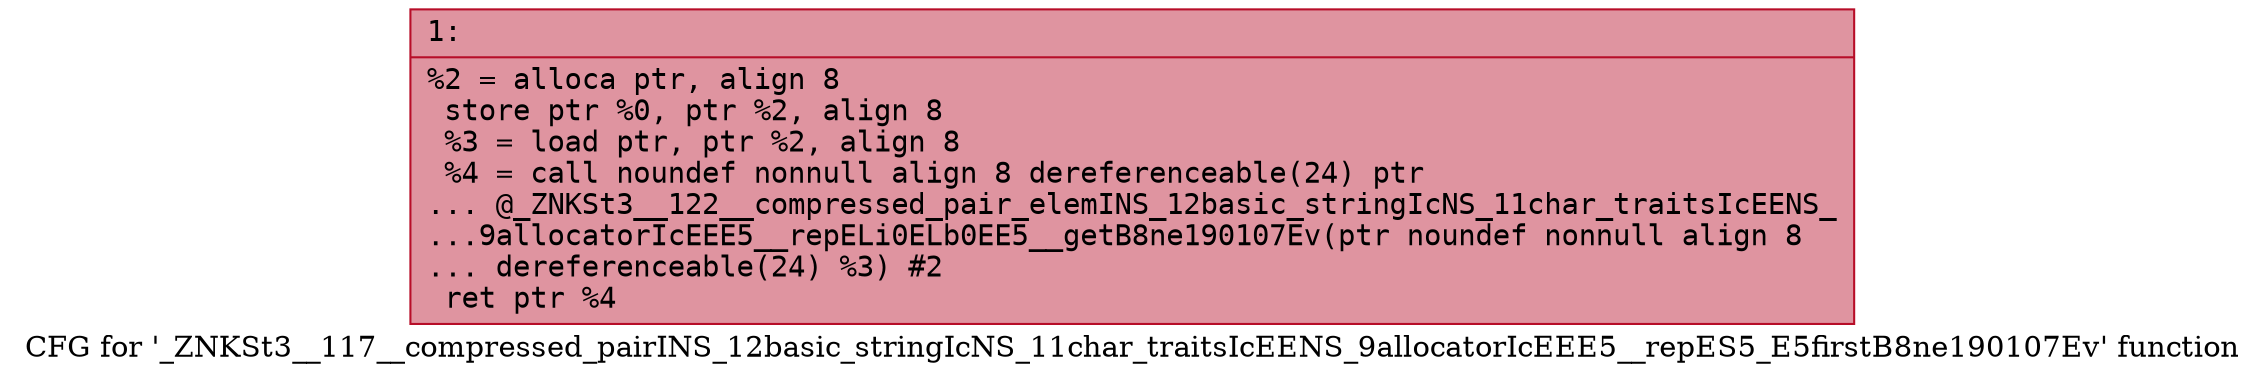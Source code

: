 digraph "CFG for '_ZNKSt3__117__compressed_pairINS_12basic_stringIcNS_11char_traitsIcEENS_9allocatorIcEEE5__repES5_E5firstB8ne190107Ev' function" {
	label="CFG for '_ZNKSt3__117__compressed_pairINS_12basic_stringIcNS_11char_traitsIcEENS_9allocatorIcEEE5__repES5_E5firstB8ne190107Ev' function";

	Node0x6000005c5680 [shape=record,color="#b70d28ff", style=filled, fillcolor="#b70d2870" fontname="Courier",label="{1:\l|  %2 = alloca ptr, align 8\l  store ptr %0, ptr %2, align 8\l  %3 = load ptr, ptr %2, align 8\l  %4 = call noundef nonnull align 8 dereferenceable(24) ptr\l... @_ZNKSt3__122__compressed_pair_elemINS_12basic_stringIcNS_11char_traitsIcEENS_\l...9allocatorIcEEE5__repELi0ELb0EE5__getB8ne190107Ev(ptr noundef nonnull align 8\l... dereferenceable(24) %3) #2\l  ret ptr %4\l}"];
}
